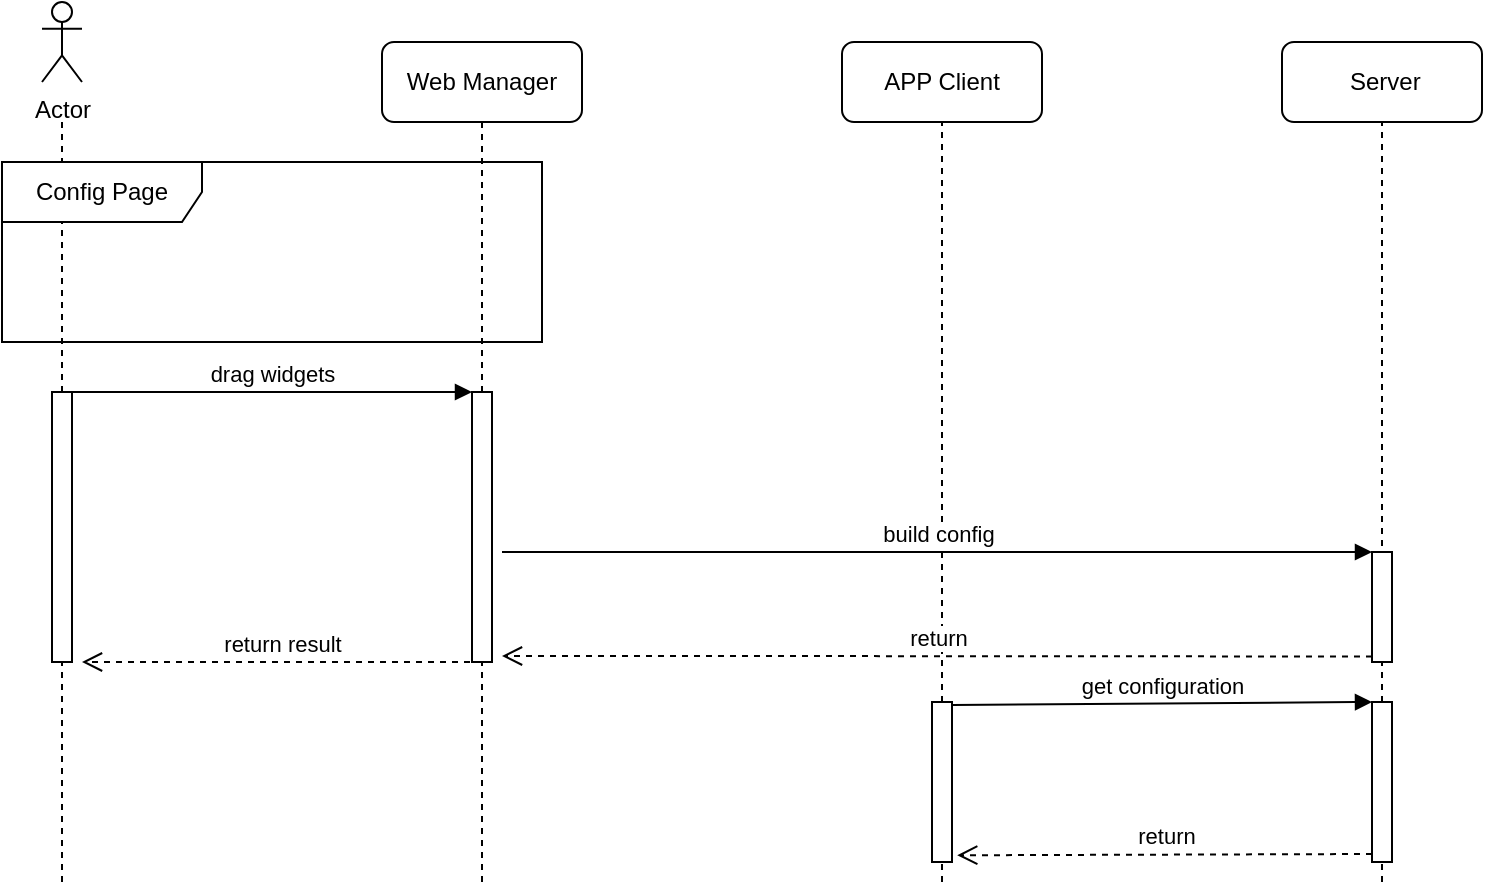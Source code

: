 <mxfile version="14.4.9" type="github">
  <diagram name="Page-1" id="13e1069c-82ec-6db2-03f1-153e76fe0fe0">
    <mxGraphModel dx="1038" dy="548" grid="1" gridSize="10" guides="1" tooltips="1" connect="1" arrows="1" fold="1" page="1" pageScale="1" pageWidth="1100" pageHeight="850" background="#ffffff" math="0" shadow="0">
      <root>
        <mxCell id="0" />
        <mxCell id="1" parent="0" />
        <mxCell id="J58SbyeVHCkeHuOpLDCn-2" value="" style="endArrow=none;dashed=1;html=1;entryX=0.5;entryY=1;entryDx=0;entryDy=0;" edge="1" parent="1" source="J58SbyeVHCkeHuOpLDCn-10">
          <mxGeometry width="50" height="50" relative="1" as="geometry">
            <mxPoint x="280" y="450" as="sourcePoint" />
            <mxPoint x="280" y="150" as="targetPoint" />
          </mxGeometry>
        </mxCell>
        <mxCell id="J58SbyeVHCkeHuOpLDCn-3" value="Web Manager" style="rounded=1;whiteSpace=wrap;html=1;" vertex="1" parent="1">
          <mxGeometry x="440" y="110" width="100" height="40" as="geometry" />
        </mxCell>
        <mxCell id="J58SbyeVHCkeHuOpLDCn-4" value="" style="endArrow=none;dashed=1;html=1;entryX=0.5;entryY=1;entryDx=0;entryDy=0;" edge="1" parent="1" target="J58SbyeVHCkeHuOpLDCn-3" source="J58SbyeVHCkeHuOpLDCn-21">
          <mxGeometry width="50" height="50" relative="1" as="geometry">
            <mxPoint x="490" y="450" as="sourcePoint" />
            <mxPoint x="520" y="160" as="targetPoint" />
          </mxGeometry>
        </mxCell>
        <mxCell id="J58SbyeVHCkeHuOpLDCn-5" value="&amp;nbsp;Server" style="rounded=1;whiteSpace=wrap;html=1;" vertex="1" parent="1">
          <mxGeometry x="890" y="110" width="100" height="40" as="geometry" />
        </mxCell>
        <mxCell id="J58SbyeVHCkeHuOpLDCn-6" value="" style="endArrow=none;dashed=1;html=1;entryX=0.5;entryY=1;entryDx=0;entryDy=0;" edge="1" parent="1" target="J58SbyeVHCkeHuOpLDCn-5">
          <mxGeometry width="50" height="50" relative="1" as="geometry">
            <mxPoint x="940" y="530" as="sourcePoint" />
            <mxPoint x="970" y="160" as="targetPoint" />
          </mxGeometry>
        </mxCell>
        <mxCell id="J58SbyeVHCkeHuOpLDCn-7" value="Actor" style="shape=umlActor;verticalLabelPosition=bottom;verticalAlign=top;html=1;outlineConnect=0;" vertex="1" parent="1">
          <mxGeometry x="270" y="90" width="20" height="40" as="geometry" />
        </mxCell>
        <mxCell id="J58SbyeVHCkeHuOpLDCn-8" value="Config Page" style="shape=umlFrame;whiteSpace=wrap;html=1;width=100;height=30;" vertex="1" parent="1">
          <mxGeometry x="250" y="170" width="270" height="90" as="geometry" />
        </mxCell>
        <mxCell id="J58SbyeVHCkeHuOpLDCn-10" value="" style="html=1;points=[];perimeter=orthogonalPerimeter;" vertex="1" parent="1">
          <mxGeometry x="275" y="285" width="10" height="135" as="geometry" />
        </mxCell>
        <mxCell id="J58SbyeVHCkeHuOpLDCn-11" value="" style="endArrow=none;dashed=1;html=1;entryX=0.5;entryY=1;entryDx=0;entryDy=0;" edge="1" parent="1" target="J58SbyeVHCkeHuOpLDCn-10">
          <mxGeometry width="50" height="50" relative="1" as="geometry">
            <mxPoint x="280" y="530" as="sourcePoint" />
            <mxPoint x="280" y="155" as="targetPoint" />
          </mxGeometry>
        </mxCell>
        <mxCell id="J58SbyeVHCkeHuOpLDCn-20" value="drag widgets" style="html=1;verticalAlign=bottom;endArrow=block;" edge="1" parent="1">
          <mxGeometry width="80" relative="1" as="geometry">
            <mxPoint x="285" y="285" as="sourcePoint" />
            <mxPoint x="485" y="285" as="targetPoint" />
          </mxGeometry>
        </mxCell>
        <mxCell id="J58SbyeVHCkeHuOpLDCn-21" value="" style="html=1;points=[];perimeter=orthogonalPerimeter;" vertex="1" parent="1">
          <mxGeometry x="485" y="285" width="10" height="135" as="geometry" />
        </mxCell>
        <mxCell id="J58SbyeVHCkeHuOpLDCn-22" value="" style="endArrow=none;dashed=1;html=1;entryX=0.5;entryY=1;entryDx=0;entryDy=0;" edge="1" parent="1" target="J58SbyeVHCkeHuOpLDCn-21">
          <mxGeometry width="50" height="50" relative="1" as="geometry">
            <mxPoint x="490" y="530" as="sourcePoint" />
            <mxPoint x="490" y="155" as="targetPoint" />
          </mxGeometry>
        </mxCell>
        <mxCell id="J58SbyeVHCkeHuOpLDCn-33" value="APP Client" style="rounded=1;whiteSpace=wrap;html=1;" vertex="1" parent="1">
          <mxGeometry x="670" y="110" width="100" height="40" as="geometry" />
        </mxCell>
        <mxCell id="J58SbyeVHCkeHuOpLDCn-34" value="" style="endArrow=none;dashed=1;html=1;entryX=0.5;entryY=1;entryDx=0;entryDy=0;" edge="1" parent="1" source="J58SbyeVHCkeHuOpLDCn-47" target="J58SbyeVHCkeHuOpLDCn-33">
          <mxGeometry width="50" height="50" relative="1" as="geometry">
            <mxPoint x="720" y="530" as="sourcePoint" />
            <mxPoint x="750" y="160" as="targetPoint" />
          </mxGeometry>
        </mxCell>
        <mxCell id="J58SbyeVHCkeHuOpLDCn-38" value="" style="html=1;points=[];perimeter=orthogonalPerimeter;" vertex="1" parent="1">
          <mxGeometry x="935" y="365" width="10" height="55" as="geometry" />
        </mxCell>
        <mxCell id="J58SbyeVHCkeHuOpLDCn-39" value="build config" style="html=1;verticalAlign=bottom;endArrow=block;entryX=0;entryY=0;" edge="1" target="J58SbyeVHCkeHuOpLDCn-38" parent="1">
          <mxGeometry relative="1" as="geometry">
            <mxPoint x="500" y="365" as="sourcePoint" />
          </mxGeometry>
        </mxCell>
        <mxCell id="J58SbyeVHCkeHuOpLDCn-40" value="return" style="html=1;verticalAlign=bottom;endArrow=open;dashed=1;endSize=8;exitX=0;exitY=0.95;" edge="1" source="J58SbyeVHCkeHuOpLDCn-38" parent="1">
          <mxGeometry relative="1" as="geometry">
            <mxPoint x="500" y="417" as="targetPoint" />
            <Array as="points">
              <mxPoint x="610" y="417" />
            </Array>
          </mxGeometry>
        </mxCell>
        <mxCell id="J58SbyeVHCkeHuOpLDCn-41" value="return result" style="html=1;verticalAlign=bottom;endArrow=open;dashed=1;endSize=8;" edge="1" parent="1">
          <mxGeometry relative="1" as="geometry">
            <mxPoint x="490" y="420" as="sourcePoint" />
            <mxPoint x="290" y="420" as="targetPoint" />
          </mxGeometry>
        </mxCell>
        <mxCell id="J58SbyeVHCkeHuOpLDCn-47" value="" style="html=1;points=[];perimeter=orthogonalPerimeter;" vertex="1" parent="1">
          <mxGeometry x="715" y="440" width="10" height="80" as="geometry" />
        </mxCell>
        <mxCell id="J58SbyeVHCkeHuOpLDCn-48" value="" style="endArrow=none;dashed=1;html=1;entryX=0.5;entryY=1;entryDx=0;entryDy=0;" edge="1" parent="1" target="J58SbyeVHCkeHuOpLDCn-47">
          <mxGeometry width="50" height="50" relative="1" as="geometry">
            <mxPoint x="720" y="530" as="sourcePoint" />
            <mxPoint x="720" y="150" as="targetPoint" />
          </mxGeometry>
        </mxCell>
        <mxCell id="J58SbyeVHCkeHuOpLDCn-49" value="" style="html=1;points=[];perimeter=orthogonalPerimeter;" vertex="1" parent="1">
          <mxGeometry x="935" y="440" width="10" height="80" as="geometry" />
        </mxCell>
        <mxCell id="J58SbyeVHCkeHuOpLDCn-50" value="get configuration" style="html=1;verticalAlign=bottom;endArrow=block;exitX=1.02;exitY=0.018;exitDx=0;exitDy=0;exitPerimeter=0;" edge="1" parent="1" source="J58SbyeVHCkeHuOpLDCn-47">
          <mxGeometry relative="1" as="geometry">
            <mxPoint x="865" y="440" as="sourcePoint" />
            <mxPoint x="935" y="440" as="targetPoint" />
          </mxGeometry>
        </mxCell>
        <mxCell id="J58SbyeVHCkeHuOpLDCn-51" value="return" style="html=1;verticalAlign=bottom;endArrow=open;dashed=1;endSize=8;exitX=0;exitY=0.95;entryX=1.26;entryY=0.958;entryDx=0;entryDy=0;entryPerimeter=0;" edge="1" source="J58SbyeVHCkeHuOpLDCn-49" parent="1" target="J58SbyeVHCkeHuOpLDCn-47">
          <mxGeometry relative="1" as="geometry">
            <mxPoint x="865" y="516" as="targetPoint" />
          </mxGeometry>
        </mxCell>
      </root>
    </mxGraphModel>
  </diagram>
</mxfile>

